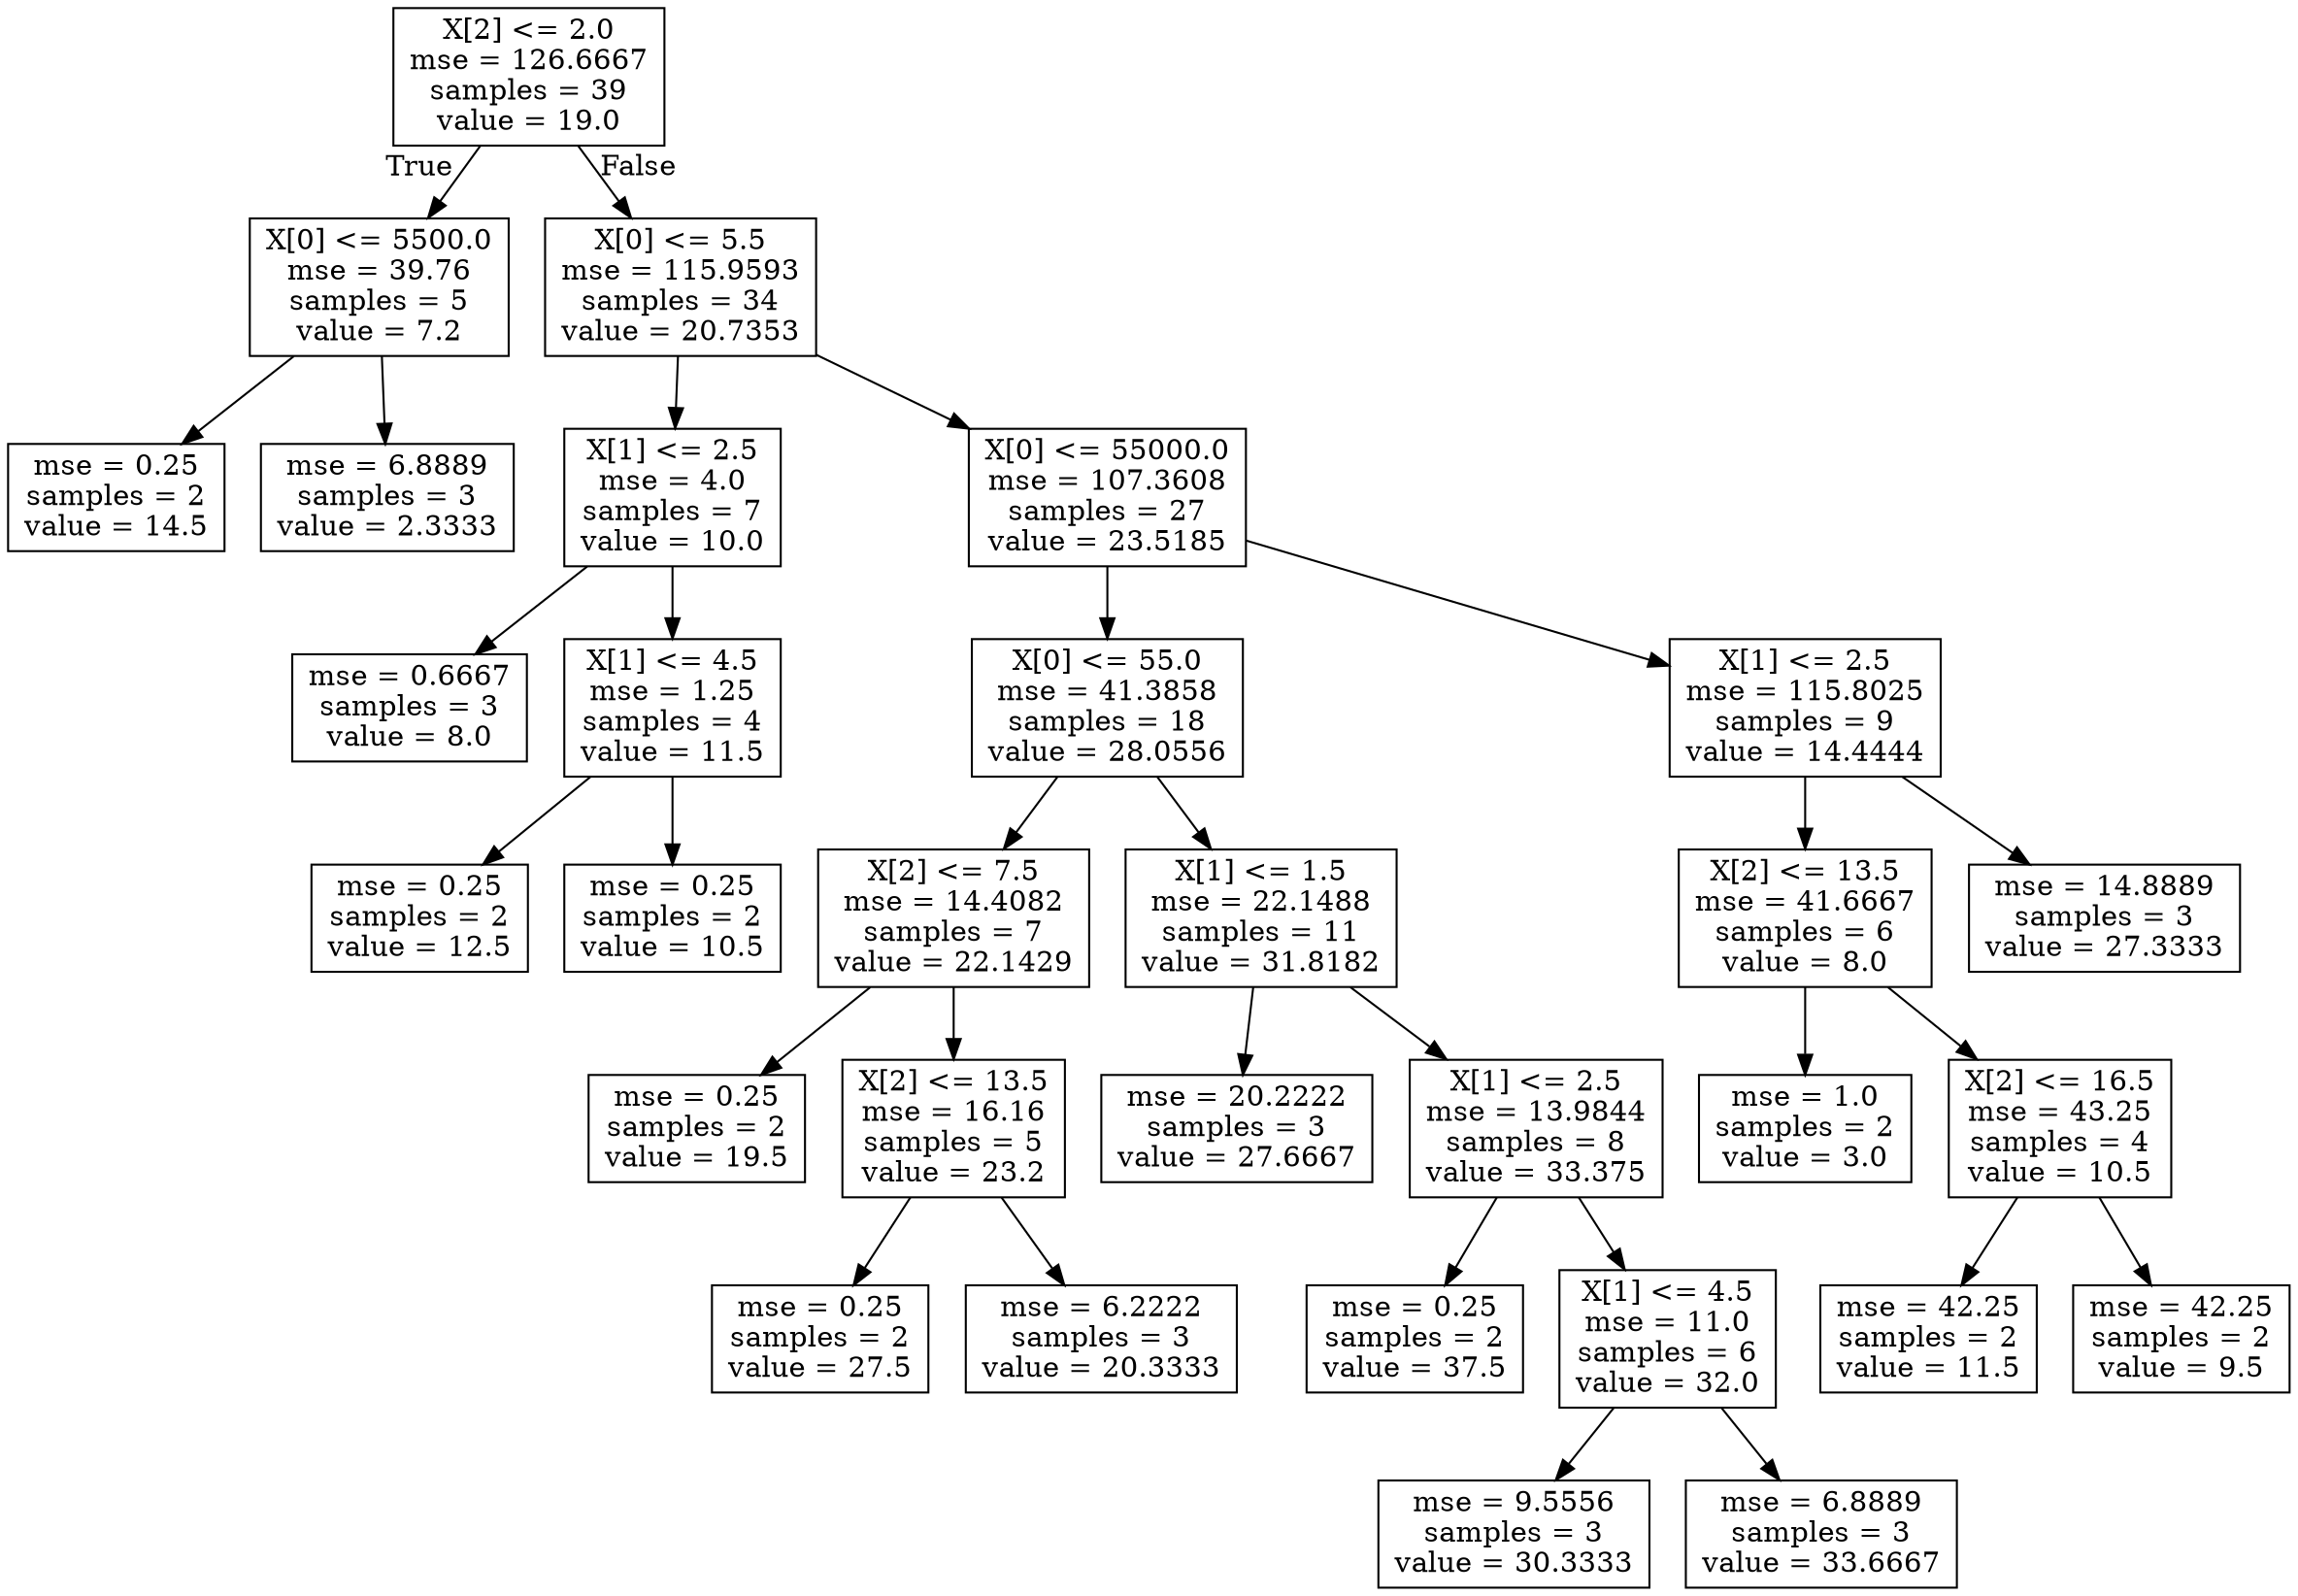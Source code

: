 digraph Tree {
node [shape=box] ;
0 [label="X[2] <= 2.0\nmse = 126.6667\nsamples = 39\nvalue = 19.0"] ;
1 [label="X[0] <= 5500.0\nmse = 39.76\nsamples = 5\nvalue = 7.2"] ;
0 -> 1 [labeldistance=2.5, labelangle=45, headlabel="True"] ;
2 [label="mse = 0.25\nsamples = 2\nvalue = 14.5"] ;
1 -> 2 ;
3 [label="mse = 6.8889\nsamples = 3\nvalue = 2.3333"] ;
1 -> 3 ;
4 [label="X[0] <= 5.5\nmse = 115.9593\nsamples = 34\nvalue = 20.7353"] ;
0 -> 4 [labeldistance=2.5, labelangle=-45, headlabel="False"] ;
5 [label="X[1] <= 2.5\nmse = 4.0\nsamples = 7\nvalue = 10.0"] ;
4 -> 5 ;
6 [label="mse = 0.6667\nsamples = 3\nvalue = 8.0"] ;
5 -> 6 ;
7 [label="X[1] <= 4.5\nmse = 1.25\nsamples = 4\nvalue = 11.5"] ;
5 -> 7 ;
8 [label="mse = 0.25\nsamples = 2\nvalue = 12.5"] ;
7 -> 8 ;
9 [label="mse = 0.25\nsamples = 2\nvalue = 10.5"] ;
7 -> 9 ;
10 [label="X[0] <= 55000.0\nmse = 107.3608\nsamples = 27\nvalue = 23.5185"] ;
4 -> 10 ;
11 [label="X[0] <= 55.0\nmse = 41.3858\nsamples = 18\nvalue = 28.0556"] ;
10 -> 11 ;
12 [label="X[2] <= 7.5\nmse = 14.4082\nsamples = 7\nvalue = 22.1429"] ;
11 -> 12 ;
13 [label="mse = 0.25\nsamples = 2\nvalue = 19.5"] ;
12 -> 13 ;
14 [label="X[2] <= 13.5\nmse = 16.16\nsamples = 5\nvalue = 23.2"] ;
12 -> 14 ;
15 [label="mse = 0.25\nsamples = 2\nvalue = 27.5"] ;
14 -> 15 ;
16 [label="mse = 6.2222\nsamples = 3\nvalue = 20.3333"] ;
14 -> 16 ;
17 [label="X[1] <= 1.5\nmse = 22.1488\nsamples = 11\nvalue = 31.8182"] ;
11 -> 17 ;
18 [label="mse = 20.2222\nsamples = 3\nvalue = 27.6667"] ;
17 -> 18 ;
19 [label="X[1] <= 2.5\nmse = 13.9844\nsamples = 8\nvalue = 33.375"] ;
17 -> 19 ;
20 [label="mse = 0.25\nsamples = 2\nvalue = 37.5"] ;
19 -> 20 ;
21 [label="X[1] <= 4.5\nmse = 11.0\nsamples = 6\nvalue = 32.0"] ;
19 -> 21 ;
22 [label="mse = 9.5556\nsamples = 3\nvalue = 30.3333"] ;
21 -> 22 ;
23 [label="mse = 6.8889\nsamples = 3\nvalue = 33.6667"] ;
21 -> 23 ;
24 [label="X[1] <= 2.5\nmse = 115.8025\nsamples = 9\nvalue = 14.4444"] ;
10 -> 24 ;
25 [label="X[2] <= 13.5\nmse = 41.6667\nsamples = 6\nvalue = 8.0"] ;
24 -> 25 ;
26 [label="mse = 1.0\nsamples = 2\nvalue = 3.0"] ;
25 -> 26 ;
27 [label="X[2] <= 16.5\nmse = 43.25\nsamples = 4\nvalue = 10.5"] ;
25 -> 27 ;
28 [label="mse = 42.25\nsamples = 2\nvalue = 11.5"] ;
27 -> 28 ;
29 [label="mse = 42.25\nsamples = 2\nvalue = 9.5"] ;
27 -> 29 ;
30 [label="mse = 14.8889\nsamples = 3\nvalue = 27.3333"] ;
24 -> 30 ;
}